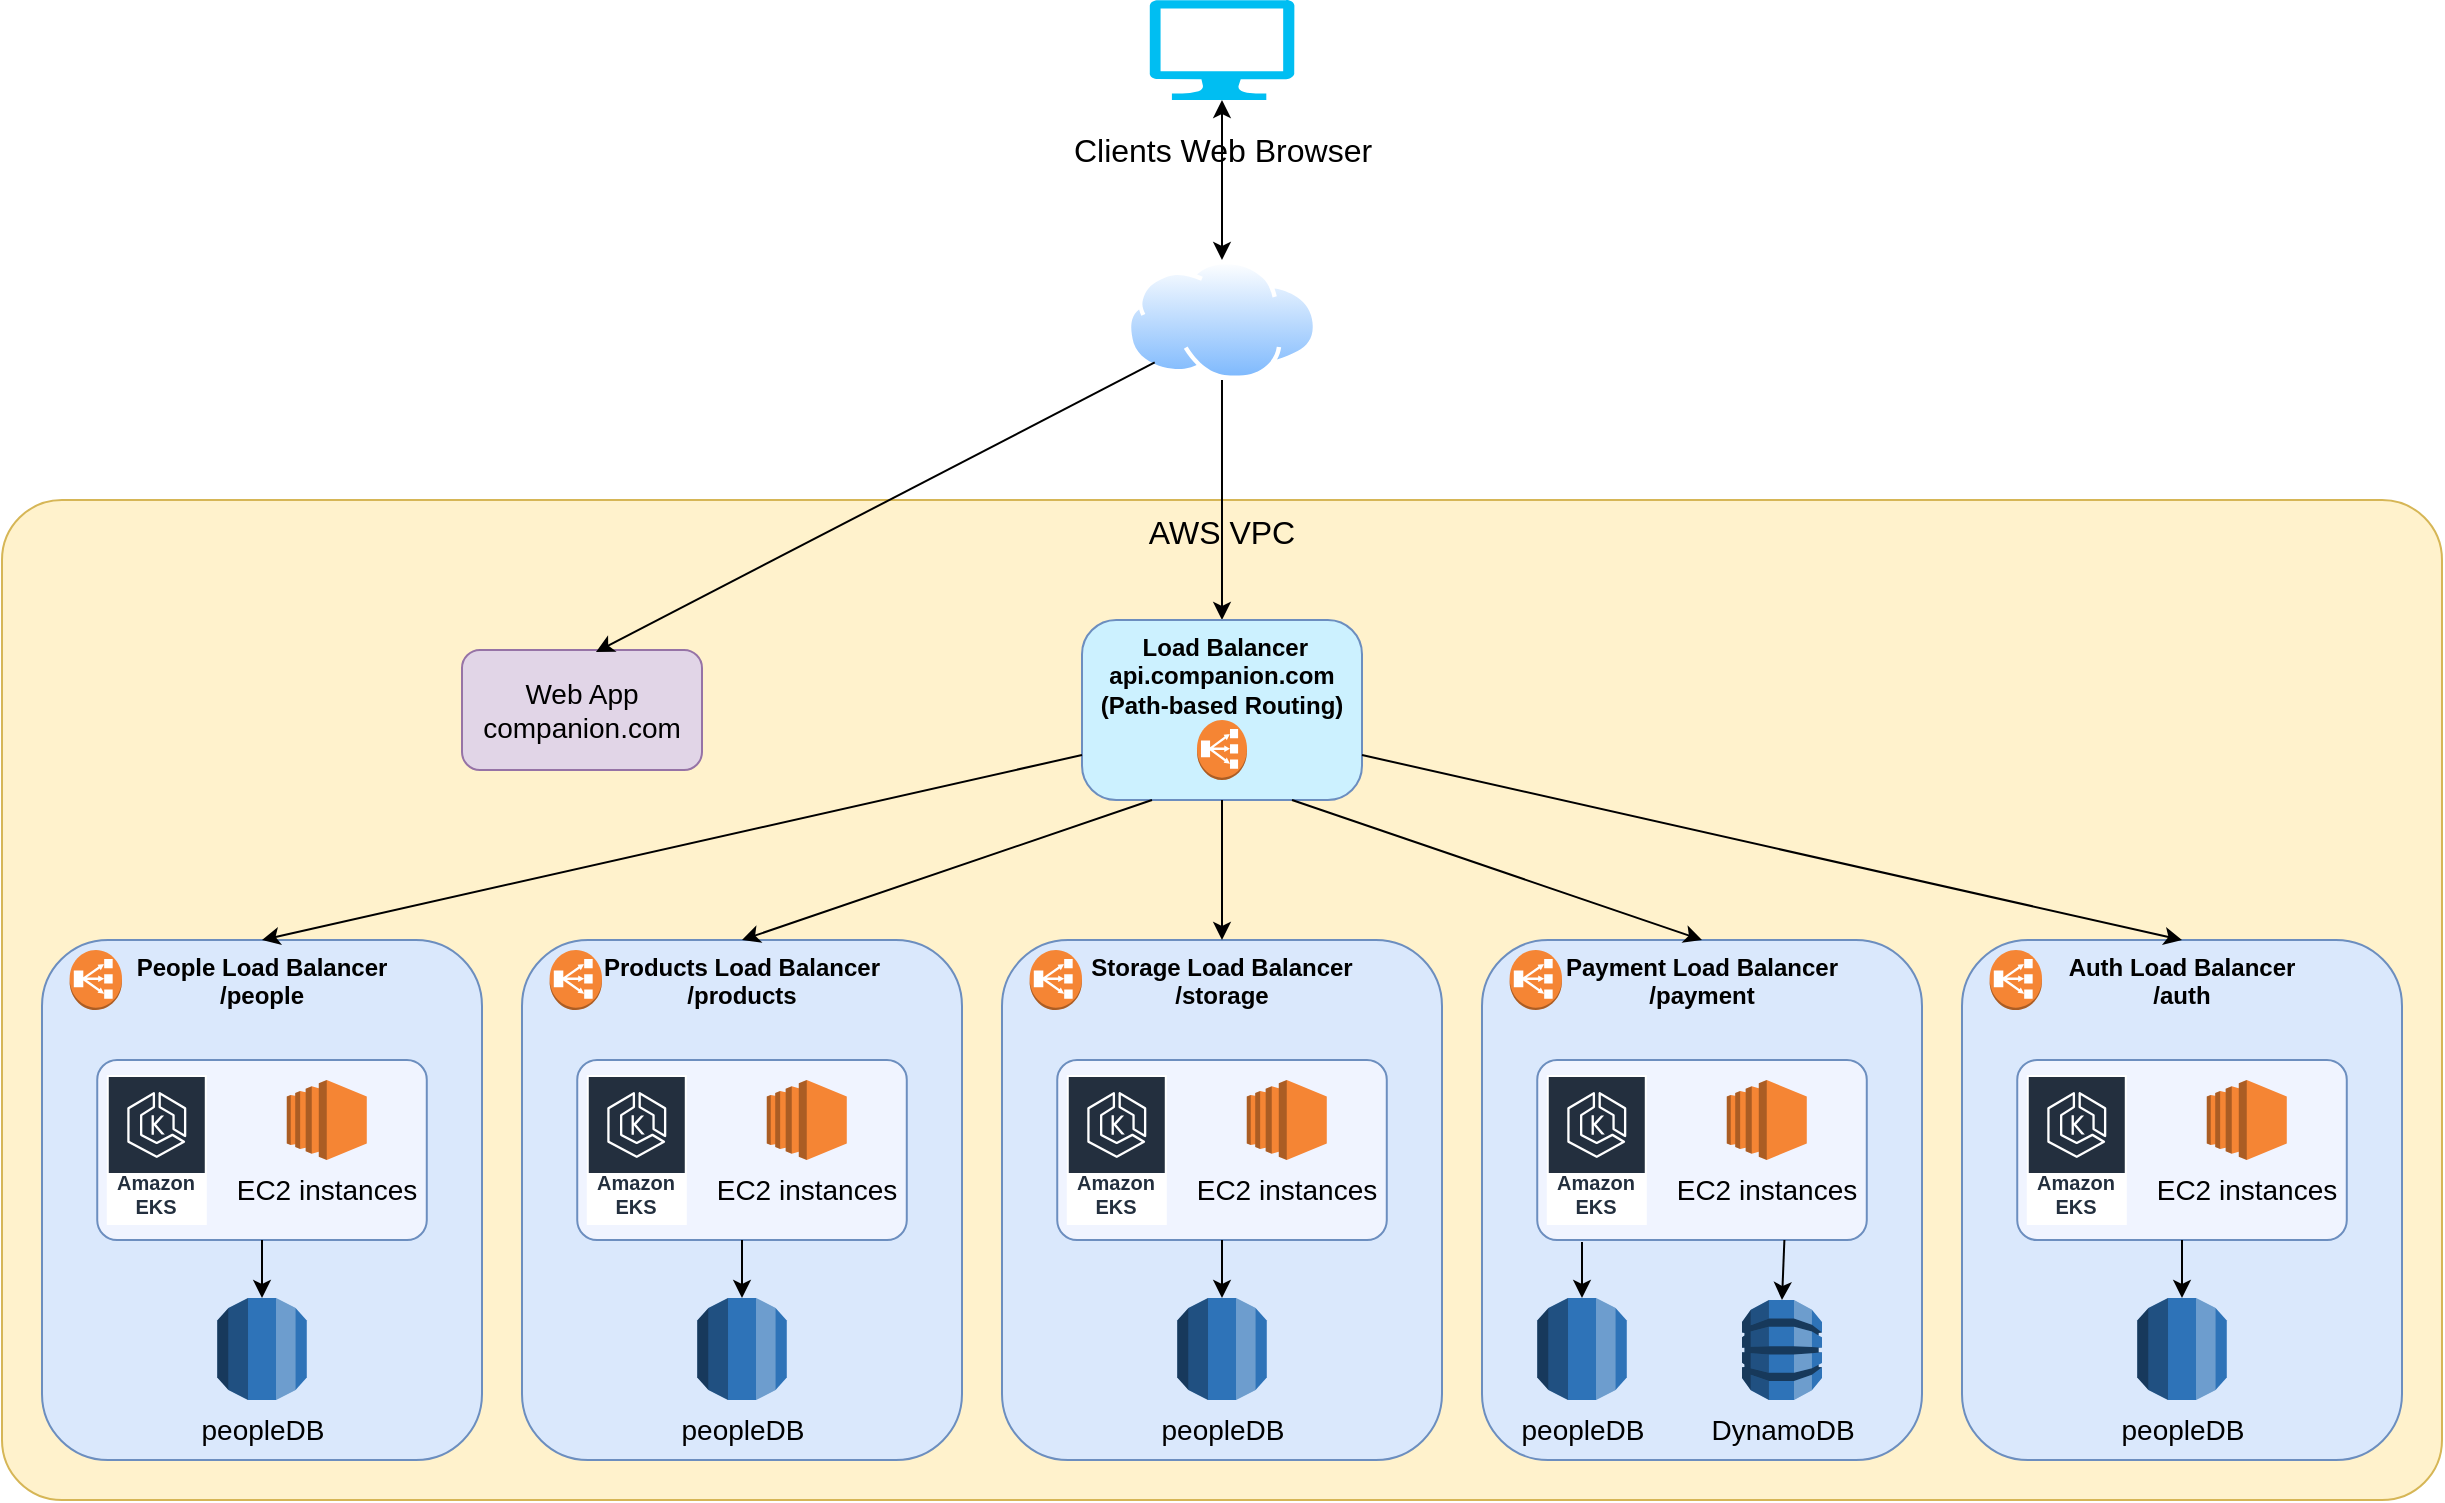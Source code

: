 <mxfile version="13.6.6" type="device"><diagram id="oH5o9qrXdouzIUf-zzGI" name="Page-1"><mxGraphModel dx="2148" dy="843" grid="1" gridSize="10" guides="1" tooltips="1" connect="1" arrows="1" fold="1" page="1" pageScale="1" pageWidth="850" pageHeight="1100" math="0" shadow="0"><root><mxCell id="0"/><mxCell id="1" parent="0"/><mxCell id="0s56FaPyDo7Vmw3Eu0Lo-19" value="AWS VPC" style="rounded=1;whiteSpace=wrap;html=1;fontSize=16;fillColor=#fff2cc;strokeColor=#d6b656;align=center;verticalAlign=top;arcSize=6;" vertex="1" parent="1"><mxGeometry x="-160" y="280" width="1220" height="500" as="geometry"/></mxCell><mxCell id="0s56FaPyDo7Vmw3Eu0Lo-20" value="" style="aspect=fixed;perimeter=ellipsePerimeter;html=1;align=center;shadow=0;dashed=0;spacingTop=3;image;image=img/lib/active_directory/internet_cloud.svg;fontSize=16;" vertex="1" parent="1"><mxGeometry x="402.38" y="160" width="95.23" height="60" as="geometry"/></mxCell><mxCell id="0s56FaPyDo7Vmw3Eu0Lo-21" value="&lt;div style=&quot;font-size: 14px;&quot;&gt;Web App&lt;/div&gt;&lt;div style=&quot;font-size: 14px;&quot;&gt;companion.com&lt;br style=&quot;font-size: 14px;&quot;&gt;&lt;/div&gt;" style="rounded=1;whiteSpace=wrap;html=1;fontSize=14;align=center;fillColor=#e1d5e7;strokeColor=#9673a6;" vertex="1" parent="1"><mxGeometry x="70" y="355" width="120" height="60" as="geometry"/></mxCell><mxCell id="0s56FaPyDo7Vmw3Eu0Lo-22" value="" style="endArrow=none;startArrow=classic;html=1;fontSize=16;exitX=0.558;exitY=0.017;exitDx=0;exitDy=0;exitPerimeter=0;entryX=0;entryY=1;entryDx=0;entryDy=0;endFill=0;" edge="1" parent="1" source="0s56FaPyDo7Vmw3Eu0Lo-21" target="0s56FaPyDo7Vmw3Eu0Lo-20"><mxGeometry width="50" height="50" relative="1" as="geometry"><mxPoint x="30" y="290" as="sourcePoint"/><mxPoint x="80" y="240" as="targetPoint"/></mxGeometry></mxCell><mxCell id="0s56FaPyDo7Vmw3Eu0Lo-23" value="Clients Web Browser" style="verticalLabelPosition=bottom;html=1;verticalAlign=middle;align=center;strokeColor=none;fillColor=#00BEF2;shape=mxgraph.azure.computer;pointerEvents=1;fontSize=16;" vertex="1" parent="1"><mxGeometry x="413.8" y="30" width="72.39" height="50" as="geometry"/></mxCell><mxCell id="0s56FaPyDo7Vmw3Eu0Lo-24" value="" style="endArrow=classic;startArrow=classic;html=1;fontSize=16;exitX=0.5;exitY=0;exitDx=0;exitDy=0;entryX=0.5;entryY=1;entryDx=0;entryDy=0;entryPerimeter=0;" edge="1" parent="1" source="0s56FaPyDo7Vmw3Eu0Lo-20" target="0s56FaPyDo7Vmw3Eu0Lo-23"><mxGeometry width="50" height="50" relative="1" as="geometry"><mxPoint x="522.38" y="169.67" as="sourcePoint"/><mxPoint x="699.586" y="-19.999" as="targetPoint"/></mxGeometry></mxCell><mxCell id="0s56FaPyDo7Vmw3Eu0Lo-32" value="" style="endArrow=none;startArrow=classic;html=1;fontSize=16;exitX=0.5;exitY=0;exitDx=0;exitDy=0;entryX=0.5;entryY=1;entryDx=0;entryDy=0;endFill=0;" edge="1" parent="1" source="0s56FaPyDo7Vmw3Eu0Lo-29" target="0s56FaPyDo7Vmw3Eu0Lo-20"><mxGeometry width="50" height="50" relative="1" as="geometry"><mxPoint x="36.96" y="311.02" as="sourcePoint"/><mxPoint x="214.166" y="121.351" as="targetPoint"/></mxGeometry></mxCell><mxCell id="0s56FaPyDo7Vmw3Eu0Lo-35" value="" style="group" vertex="1" connectable="0" parent="1"><mxGeometry x="380" y="340" width="140.0" height="90" as="geometry"/></mxCell><mxCell id="0s56FaPyDo7Vmw3Eu0Lo-29" value="&lt;div&gt;&amp;nbsp;Load Balancer&lt;/div&gt;&lt;div&gt;api.companion.com&lt;br&gt;&lt;/div&gt;&lt;div&gt;(Path-based Routing)&lt;/div&gt;" style="whiteSpace=wrap;html=1;rounded=1;fontStyle=1;strokeColor=#6c8ebf;fillColor=#CCF1FF;verticalAlign=top;arcSize=19;align=center;" vertex="1" parent="0s56FaPyDo7Vmw3Eu0Lo-35"><mxGeometry width="140" height="90" as="geometry"/></mxCell><mxCell id="0s56FaPyDo7Vmw3Eu0Lo-28" value="" style="outlineConnect=0;dashed=0;verticalLabelPosition=bottom;verticalAlign=top;align=center;html=1;shape=mxgraph.aws3.classic_load_balancer;fillColor=#F58534;gradientColor=none;fontSize=16;" vertex="1" parent="0s56FaPyDo7Vmw3Eu0Lo-35"><mxGeometry x="57.5" y="50" width="25" height="30" as="geometry"/></mxCell><mxCell id="0s56FaPyDo7Vmw3Eu0Lo-45" value="" style="group" vertex="1" connectable="0" parent="1"><mxGeometry x="-140" y="500" width="220" height="260" as="geometry"/></mxCell><mxCell id="0s56FaPyDo7Vmw3Eu0Lo-11" value="&lt;div&gt;People Load Balancer&lt;br&gt;&lt;/div&gt;/people" style="whiteSpace=wrap;html=1;rounded=1;fontStyle=1;strokeColor=#6c8ebf;fillColor=#dae8fc;verticalAlign=top;align=center;" vertex="1" parent="0s56FaPyDo7Vmw3Eu0Lo-45"><mxGeometry width="220" height="260" as="geometry"/></mxCell><mxCell id="0s56FaPyDo7Vmw3Eu0Lo-34" value="" style="outlineConnect=0;dashed=0;verticalLabelPosition=bottom;verticalAlign=top;align=center;html=1;shape=mxgraph.aws3.classic_load_balancer;fillColor=#F58534;gradientColor=none;fontSize=14;" vertex="1" parent="0s56FaPyDo7Vmw3Eu0Lo-45"><mxGeometry x="13.81" y="5" width="26.19" height="30" as="geometry"/></mxCell><mxCell id="0s56FaPyDo7Vmw3Eu0Lo-39" value="" style="group" vertex="1" connectable="0" parent="0s56FaPyDo7Vmw3Eu0Lo-45"><mxGeometry x="27.62" y="60" width="164.77" height="90" as="geometry"/></mxCell><mxCell id="0s56FaPyDo7Vmw3Eu0Lo-37" value="" style="whiteSpace=wrap;html=1;rounded=1;fontStyle=1;strokeColor=#6c8ebf;fillColor=#F0F4FF;verticalAlign=top;arcSize=11;" vertex="1" parent="0s56FaPyDo7Vmw3Eu0Lo-39"><mxGeometry width="164.77" height="90" as="geometry"/></mxCell><mxCell id="0s56FaPyDo7Vmw3Eu0Lo-36" value="Amazon EKS" style="outlineConnect=0;fontColor=#232F3E;gradientColor=none;strokeColor=#ffffff;fillColor=#232F3E;dashed=0;verticalLabelPosition=middle;verticalAlign=bottom;align=center;html=1;whiteSpace=wrap;fontSize=10;fontStyle=1;spacing=3;shape=mxgraph.aws4.productIcon;prIcon=mxgraph.aws4.eks;" vertex="1" parent="0s56FaPyDo7Vmw3Eu0Lo-39"><mxGeometry x="4.77" y="7.5" width="50" height="75" as="geometry"/></mxCell><mxCell id="0s56FaPyDo7Vmw3Eu0Lo-38" value="EC2 instances" style="outlineConnect=0;dashed=0;verticalLabelPosition=bottom;verticalAlign=top;align=center;html=1;shape=mxgraph.aws3.ec2;fillColor=#F58534;gradientColor=none;fontSize=14;" vertex="1" parent="0s56FaPyDo7Vmw3Eu0Lo-39"><mxGeometry x="94.77" y="10" width="40" height="40" as="geometry"/></mxCell><mxCell id="0s56FaPyDo7Vmw3Eu0Lo-41" value="peopleDB" style="outlineConnect=0;dashed=0;verticalLabelPosition=bottom;verticalAlign=top;align=center;html=1;shape=mxgraph.aws3.rds;fillColor=#2E73B8;gradientColor=none;fontSize=14;" vertex="1" parent="0s56FaPyDo7Vmw3Eu0Lo-45"><mxGeometry x="87.62" y="179" width="44.77" height="51" as="geometry"/></mxCell><mxCell id="0s56FaPyDo7Vmw3Eu0Lo-44" value="" style="endArrow=classic;html=1;fontSize=14;entryX=0.5;entryY=0;entryDx=0;entryDy=0;entryPerimeter=0;exitX=0.5;exitY=1;exitDx=0;exitDy=0;" edge="1" parent="0s56FaPyDo7Vmw3Eu0Lo-45" source="0s56FaPyDo7Vmw3Eu0Lo-37" target="0s56FaPyDo7Vmw3Eu0Lo-41"><mxGeometry width="50" height="50" relative="1" as="geometry"><mxPoint x="210" y="80" as="sourcePoint"/><mxPoint x="260" y="30" as="targetPoint"/></mxGeometry></mxCell><mxCell id="0s56FaPyDo7Vmw3Eu0Lo-46" value="" style="group" vertex="1" connectable="0" parent="1"><mxGeometry x="100" y="500" width="220" height="260" as="geometry"/></mxCell><mxCell id="0s56FaPyDo7Vmw3Eu0Lo-47" value="&lt;div&gt;Products Load Balancer&lt;br&gt;&lt;/div&gt;/products" style="whiteSpace=wrap;html=1;rounded=1;fontStyle=1;strokeColor=#6c8ebf;fillColor=#dae8fc;verticalAlign=top;align=center;" vertex="1" parent="0s56FaPyDo7Vmw3Eu0Lo-46"><mxGeometry width="220" height="260" as="geometry"/></mxCell><mxCell id="0s56FaPyDo7Vmw3Eu0Lo-48" value="" style="outlineConnect=0;dashed=0;verticalLabelPosition=bottom;verticalAlign=top;align=center;html=1;shape=mxgraph.aws3.classic_load_balancer;fillColor=#F58534;gradientColor=none;fontSize=14;" vertex="1" parent="0s56FaPyDo7Vmw3Eu0Lo-46"><mxGeometry x="13.81" y="5" width="26.19" height="30" as="geometry"/></mxCell><mxCell id="0s56FaPyDo7Vmw3Eu0Lo-49" value="" style="group" vertex="1" connectable="0" parent="0s56FaPyDo7Vmw3Eu0Lo-46"><mxGeometry x="27.62" y="60" width="164.77" height="90" as="geometry"/></mxCell><mxCell id="0s56FaPyDo7Vmw3Eu0Lo-50" value="" style="whiteSpace=wrap;html=1;rounded=1;fontStyle=1;strokeColor=#6c8ebf;fillColor=#F0F4FF;verticalAlign=top;arcSize=11;" vertex="1" parent="0s56FaPyDo7Vmw3Eu0Lo-49"><mxGeometry width="164.77" height="90" as="geometry"/></mxCell><mxCell id="0s56FaPyDo7Vmw3Eu0Lo-51" value="Amazon EKS" style="outlineConnect=0;fontColor=#232F3E;gradientColor=none;strokeColor=#ffffff;fillColor=#232F3E;dashed=0;verticalLabelPosition=middle;verticalAlign=bottom;align=center;html=1;whiteSpace=wrap;fontSize=10;fontStyle=1;spacing=3;shape=mxgraph.aws4.productIcon;prIcon=mxgraph.aws4.eks;" vertex="1" parent="0s56FaPyDo7Vmw3Eu0Lo-49"><mxGeometry x="4.77" y="7.5" width="50" height="75" as="geometry"/></mxCell><mxCell id="0s56FaPyDo7Vmw3Eu0Lo-52" value="EC2 instances" style="outlineConnect=0;dashed=0;verticalLabelPosition=bottom;verticalAlign=top;align=center;html=1;shape=mxgraph.aws3.ec2;fillColor=#F58534;gradientColor=none;fontSize=14;" vertex="1" parent="0s56FaPyDo7Vmw3Eu0Lo-49"><mxGeometry x="94.77" y="10" width="40" height="40" as="geometry"/></mxCell><mxCell id="0s56FaPyDo7Vmw3Eu0Lo-53" value="peopleDB" style="outlineConnect=0;dashed=0;verticalLabelPosition=bottom;verticalAlign=top;align=center;html=1;shape=mxgraph.aws3.rds;fillColor=#2E73B8;gradientColor=none;fontSize=14;" vertex="1" parent="0s56FaPyDo7Vmw3Eu0Lo-46"><mxGeometry x="87.62" y="179" width="44.77" height="51" as="geometry"/></mxCell><mxCell id="0s56FaPyDo7Vmw3Eu0Lo-54" value="" style="endArrow=classic;html=1;fontSize=14;entryX=0.5;entryY=0;entryDx=0;entryDy=0;entryPerimeter=0;exitX=0.5;exitY=1;exitDx=0;exitDy=0;" edge="1" parent="0s56FaPyDo7Vmw3Eu0Lo-46" source="0s56FaPyDo7Vmw3Eu0Lo-50" target="0s56FaPyDo7Vmw3Eu0Lo-53"><mxGeometry width="50" height="50" relative="1" as="geometry"><mxPoint x="210" y="80" as="sourcePoint"/><mxPoint x="260" y="30" as="targetPoint"/></mxGeometry></mxCell><mxCell id="0s56FaPyDo7Vmw3Eu0Lo-55" value="" style="group" vertex="1" connectable="0" parent="1"><mxGeometry x="340" y="500" width="220" height="260" as="geometry"/></mxCell><mxCell id="0s56FaPyDo7Vmw3Eu0Lo-56" value="&lt;div&gt;Storage Load Balancer&lt;br&gt;&lt;/div&gt;/storage" style="whiteSpace=wrap;html=1;rounded=1;fontStyle=1;strokeColor=#6c8ebf;fillColor=#dae8fc;verticalAlign=top;align=center;" vertex="1" parent="0s56FaPyDo7Vmw3Eu0Lo-55"><mxGeometry width="220" height="260" as="geometry"/></mxCell><mxCell id="0s56FaPyDo7Vmw3Eu0Lo-57" value="" style="outlineConnect=0;dashed=0;verticalLabelPosition=bottom;verticalAlign=top;align=center;html=1;shape=mxgraph.aws3.classic_load_balancer;fillColor=#F58534;gradientColor=none;fontSize=14;" vertex="1" parent="0s56FaPyDo7Vmw3Eu0Lo-55"><mxGeometry x="13.81" y="5" width="26.19" height="30" as="geometry"/></mxCell><mxCell id="0s56FaPyDo7Vmw3Eu0Lo-58" value="" style="group" vertex="1" connectable="0" parent="0s56FaPyDo7Vmw3Eu0Lo-55"><mxGeometry x="27.62" y="60" width="164.77" height="90" as="geometry"/></mxCell><mxCell id="0s56FaPyDo7Vmw3Eu0Lo-59" value="" style="whiteSpace=wrap;html=1;rounded=1;fontStyle=1;strokeColor=#6c8ebf;fillColor=#F0F4FF;verticalAlign=top;arcSize=11;" vertex="1" parent="0s56FaPyDo7Vmw3Eu0Lo-58"><mxGeometry width="164.77" height="90" as="geometry"/></mxCell><mxCell id="0s56FaPyDo7Vmw3Eu0Lo-60" value="Amazon EKS" style="outlineConnect=0;fontColor=#232F3E;gradientColor=none;strokeColor=#ffffff;fillColor=#232F3E;dashed=0;verticalLabelPosition=middle;verticalAlign=bottom;align=center;html=1;whiteSpace=wrap;fontSize=10;fontStyle=1;spacing=3;shape=mxgraph.aws4.productIcon;prIcon=mxgraph.aws4.eks;" vertex="1" parent="0s56FaPyDo7Vmw3Eu0Lo-58"><mxGeometry x="4.77" y="7.5" width="50" height="75" as="geometry"/></mxCell><mxCell id="0s56FaPyDo7Vmw3Eu0Lo-61" value="EC2 instances" style="outlineConnect=0;dashed=0;verticalLabelPosition=bottom;verticalAlign=top;align=center;html=1;shape=mxgraph.aws3.ec2;fillColor=#F58534;gradientColor=none;fontSize=14;" vertex="1" parent="0s56FaPyDo7Vmw3Eu0Lo-58"><mxGeometry x="94.77" y="10" width="40" height="40" as="geometry"/></mxCell><mxCell id="0s56FaPyDo7Vmw3Eu0Lo-62" value="peopleDB" style="outlineConnect=0;dashed=0;verticalLabelPosition=bottom;verticalAlign=top;align=center;html=1;shape=mxgraph.aws3.rds;fillColor=#2E73B8;gradientColor=none;fontSize=14;" vertex="1" parent="0s56FaPyDo7Vmw3Eu0Lo-55"><mxGeometry x="87.62" y="179" width="44.77" height="51" as="geometry"/></mxCell><mxCell id="0s56FaPyDo7Vmw3Eu0Lo-63" value="" style="endArrow=classic;html=1;fontSize=14;entryX=0.5;entryY=0;entryDx=0;entryDy=0;entryPerimeter=0;exitX=0.5;exitY=1;exitDx=0;exitDy=0;" edge="1" parent="0s56FaPyDo7Vmw3Eu0Lo-55" source="0s56FaPyDo7Vmw3Eu0Lo-59" target="0s56FaPyDo7Vmw3Eu0Lo-62"><mxGeometry width="50" height="50" relative="1" as="geometry"><mxPoint x="210" y="80" as="sourcePoint"/><mxPoint x="260" y="30" as="targetPoint"/></mxGeometry></mxCell><mxCell id="0s56FaPyDo7Vmw3Eu0Lo-64" value="" style="group" vertex="1" connectable="0" parent="1"><mxGeometry x="580" y="500" width="220" height="260" as="geometry"/></mxCell><mxCell id="0s56FaPyDo7Vmw3Eu0Lo-65" value="&lt;div&gt;Payment Load Balancer&lt;br&gt;&lt;/div&gt;/payment" style="whiteSpace=wrap;html=1;rounded=1;fontStyle=1;strokeColor=#6c8ebf;fillColor=#dae8fc;verticalAlign=top;align=center;" vertex="1" parent="0s56FaPyDo7Vmw3Eu0Lo-64"><mxGeometry width="220" height="260" as="geometry"/></mxCell><mxCell id="0s56FaPyDo7Vmw3Eu0Lo-66" value="" style="outlineConnect=0;dashed=0;verticalLabelPosition=bottom;verticalAlign=top;align=center;html=1;shape=mxgraph.aws3.classic_load_balancer;fillColor=#F58534;gradientColor=none;fontSize=14;" vertex="1" parent="0s56FaPyDo7Vmw3Eu0Lo-64"><mxGeometry x="13.81" y="5" width="26.19" height="30" as="geometry"/></mxCell><mxCell id="0s56FaPyDo7Vmw3Eu0Lo-67" value="" style="group" vertex="1" connectable="0" parent="0s56FaPyDo7Vmw3Eu0Lo-64"><mxGeometry x="27.62" y="60" width="164.77" height="90" as="geometry"/></mxCell><mxCell id="0s56FaPyDo7Vmw3Eu0Lo-68" value="" style="whiteSpace=wrap;html=1;rounded=1;fontStyle=1;strokeColor=#6c8ebf;fillColor=#F0F4FF;verticalAlign=top;arcSize=11;" vertex="1" parent="0s56FaPyDo7Vmw3Eu0Lo-67"><mxGeometry width="164.77" height="90" as="geometry"/></mxCell><mxCell id="0s56FaPyDo7Vmw3Eu0Lo-69" value="Amazon EKS" style="outlineConnect=0;fontColor=#232F3E;gradientColor=none;strokeColor=#ffffff;fillColor=#232F3E;dashed=0;verticalLabelPosition=middle;verticalAlign=bottom;align=center;html=1;whiteSpace=wrap;fontSize=10;fontStyle=1;spacing=3;shape=mxgraph.aws4.productIcon;prIcon=mxgraph.aws4.eks;" vertex="1" parent="0s56FaPyDo7Vmw3Eu0Lo-67"><mxGeometry x="4.77" y="7.5" width="50" height="75" as="geometry"/></mxCell><mxCell id="0s56FaPyDo7Vmw3Eu0Lo-70" value="EC2 instances" style="outlineConnect=0;dashed=0;verticalLabelPosition=bottom;verticalAlign=top;align=center;html=1;shape=mxgraph.aws3.ec2;fillColor=#F58534;gradientColor=none;fontSize=14;" vertex="1" parent="0s56FaPyDo7Vmw3Eu0Lo-67"><mxGeometry x="94.77" y="10" width="40" height="40" as="geometry"/></mxCell><mxCell id="0s56FaPyDo7Vmw3Eu0Lo-71" value="peopleDB" style="outlineConnect=0;dashed=0;verticalLabelPosition=bottom;verticalAlign=top;align=center;html=1;shape=mxgraph.aws3.rds;fillColor=#2E73B8;gradientColor=none;fontSize=14;" vertex="1" parent="0s56FaPyDo7Vmw3Eu0Lo-64"><mxGeometry x="27.62" y="179" width="44.77" height="51" as="geometry"/></mxCell><mxCell id="0s56FaPyDo7Vmw3Eu0Lo-72" value="" style="endArrow=classic;html=1;fontSize=14;entryX=0.5;entryY=0;entryDx=0;entryDy=0;entryPerimeter=0;" edge="1" parent="0s56FaPyDo7Vmw3Eu0Lo-64" target="0s56FaPyDo7Vmw3Eu0Lo-71"><mxGeometry width="50" height="50" relative="1" as="geometry"><mxPoint x="50" y="151" as="sourcePoint"/><mxPoint x="260" y="30" as="targetPoint"/></mxGeometry></mxCell><mxCell id="0s56FaPyDo7Vmw3Eu0Lo-87" value="DynamoDB" style="outlineConnect=0;dashed=0;verticalLabelPosition=bottom;verticalAlign=top;align=center;html=1;shape=mxgraph.aws3.dynamo_db;fillColor=#2E73B8;gradientColor=none;fontSize=14;" vertex="1" parent="0s56FaPyDo7Vmw3Eu0Lo-64"><mxGeometry x="130" y="180" width="40" height="50" as="geometry"/></mxCell><mxCell id="0s56FaPyDo7Vmw3Eu0Lo-88" value="" style="endArrow=classic;html=1;fontSize=14;entryX=0.5;entryY=0;entryDx=0;entryDy=0;entryPerimeter=0;exitX=0.75;exitY=1;exitDx=0;exitDy=0;" edge="1" parent="0s56FaPyDo7Vmw3Eu0Lo-64" source="0s56FaPyDo7Vmw3Eu0Lo-68" target="0s56FaPyDo7Vmw3Eu0Lo-87"><mxGeometry width="50" height="50" relative="1" as="geometry"><mxPoint x="60" y="161" as="sourcePoint"/><mxPoint x="60.005" y="189" as="targetPoint"/></mxGeometry></mxCell><mxCell id="0s56FaPyDo7Vmw3Eu0Lo-73" value="" style="group" vertex="1" connectable="0" parent="1"><mxGeometry x="820" y="500" width="220" height="260" as="geometry"/></mxCell><mxCell id="0s56FaPyDo7Vmw3Eu0Lo-74" value="&lt;div&gt;Auth Load Balancer&lt;br&gt;&lt;/div&gt;/auth" style="whiteSpace=wrap;html=1;rounded=1;fontStyle=1;strokeColor=#6c8ebf;fillColor=#dae8fc;verticalAlign=top;align=center;" vertex="1" parent="0s56FaPyDo7Vmw3Eu0Lo-73"><mxGeometry width="220" height="260" as="geometry"/></mxCell><mxCell id="0s56FaPyDo7Vmw3Eu0Lo-75" value="" style="outlineConnect=0;dashed=0;verticalLabelPosition=bottom;verticalAlign=top;align=center;html=1;shape=mxgraph.aws3.classic_load_balancer;fillColor=#F58534;gradientColor=none;fontSize=14;" vertex="1" parent="0s56FaPyDo7Vmw3Eu0Lo-73"><mxGeometry x="13.81" y="5" width="26.19" height="30" as="geometry"/></mxCell><mxCell id="0s56FaPyDo7Vmw3Eu0Lo-76" value="" style="group" vertex="1" connectable="0" parent="0s56FaPyDo7Vmw3Eu0Lo-73"><mxGeometry x="27.62" y="60" width="164.77" height="90" as="geometry"/></mxCell><mxCell id="0s56FaPyDo7Vmw3Eu0Lo-77" value="" style="whiteSpace=wrap;html=1;rounded=1;fontStyle=1;strokeColor=#6c8ebf;fillColor=#F0F4FF;verticalAlign=top;arcSize=11;" vertex="1" parent="0s56FaPyDo7Vmw3Eu0Lo-76"><mxGeometry width="164.77" height="90" as="geometry"/></mxCell><mxCell id="0s56FaPyDo7Vmw3Eu0Lo-78" value="Amazon EKS" style="outlineConnect=0;fontColor=#232F3E;gradientColor=none;strokeColor=#ffffff;fillColor=#232F3E;dashed=0;verticalLabelPosition=middle;verticalAlign=bottom;align=center;html=1;whiteSpace=wrap;fontSize=10;fontStyle=1;spacing=3;shape=mxgraph.aws4.productIcon;prIcon=mxgraph.aws4.eks;" vertex="1" parent="0s56FaPyDo7Vmw3Eu0Lo-76"><mxGeometry x="4.77" y="7.5" width="50" height="75" as="geometry"/></mxCell><mxCell id="0s56FaPyDo7Vmw3Eu0Lo-79" value="EC2 instances" style="outlineConnect=0;dashed=0;verticalLabelPosition=bottom;verticalAlign=top;align=center;html=1;shape=mxgraph.aws3.ec2;fillColor=#F58534;gradientColor=none;fontSize=14;" vertex="1" parent="0s56FaPyDo7Vmw3Eu0Lo-76"><mxGeometry x="94.77" y="10" width="40" height="40" as="geometry"/></mxCell><mxCell id="0s56FaPyDo7Vmw3Eu0Lo-80" value="peopleDB" style="outlineConnect=0;dashed=0;verticalLabelPosition=bottom;verticalAlign=top;align=center;html=1;shape=mxgraph.aws3.rds;fillColor=#2E73B8;gradientColor=none;fontSize=14;" vertex="1" parent="0s56FaPyDo7Vmw3Eu0Lo-73"><mxGeometry x="87.62" y="179" width="44.77" height="51" as="geometry"/></mxCell><mxCell id="0s56FaPyDo7Vmw3Eu0Lo-81" value="" style="endArrow=classic;html=1;fontSize=14;entryX=0.5;entryY=0;entryDx=0;entryDy=0;entryPerimeter=0;exitX=0.5;exitY=1;exitDx=0;exitDy=0;" edge="1" parent="0s56FaPyDo7Vmw3Eu0Lo-73" source="0s56FaPyDo7Vmw3Eu0Lo-77" target="0s56FaPyDo7Vmw3Eu0Lo-80"><mxGeometry width="50" height="50" relative="1" as="geometry"><mxPoint x="210" y="80" as="sourcePoint"/><mxPoint x="260" y="30" as="targetPoint"/></mxGeometry></mxCell><mxCell id="0s56FaPyDo7Vmw3Eu0Lo-82" value="" style="endArrow=classic;html=1;fontSize=14;exitX=0.5;exitY=1;exitDx=0;exitDy=0;entryX=0.5;entryY=0;entryDx=0;entryDy=0;" edge="1" parent="1" source="0s56FaPyDo7Vmw3Eu0Lo-29" target="0s56FaPyDo7Vmw3Eu0Lo-56"><mxGeometry width="50" height="50" relative="1" as="geometry"><mxPoint x="410" y="550" as="sourcePoint"/><mxPoint x="460" y="500" as="targetPoint"/></mxGeometry></mxCell><mxCell id="0s56FaPyDo7Vmw3Eu0Lo-83" value="" style="endArrow=classic;html=1;fontSize=14;exitX=0.75;exitY=1;exitDx=0;exitDy=0;entryX=0.5;entryY=0;entryDx=0;entryDy=0;" edge="1" parent="1" source="0s56FaPyDo7Vmw3Eu0Lo-29" target="0s56FaPyDo7Vmw3Eu0Lo-65"><mxGeometry width="50" height="50" relative="1" as="geometry"><mxPoint x="460" y="390" as="sourcePoint"/><mxPoint x="460" y="510" as="targetPoint"/></mxGeometry></mxCell><mxCell id="0s56FaPyDo7Vmw3Eu0Lo-84" value="" style="endArrow=classic;html=1;fontSize=14;exitX=1;exitY=0.75;exitDx=0;exitDy=0;entryX=0.5;entryY=0;entryDx=0;entryDy=0;" edge="1" parent="1" source="0s56FaPyDo7Vmw3Eu0Lo-29" target="0s56FaPyDo7Vmw3Eu0Lo-74"><mxGeometry width="50" height="50" relative="1" as="geometry"><mxPoint x="470" y="400" as="sourcePoint"/><mxPoint x="470" y="520" as="targetPoint"/></mxGeometry></mxCell><mxCell id="0s56FaPyDo7Vmw3Eu0Lo-85" value="" style="endArrow=classic;html=1;fontSize=14;exitX=0;exitY=0.75;exitDx=0;exitDy=0;entryX=0.5;entryY=0;entryDx=0;entryDy=0;" edge="1" parent="1" source="0s56FaPyDo7Vmw3Eu0Lo-29" target="0s56FaPyDo7Vmw3Eu0Lo-11"><mxGeometry width="50" height="50" relative="1" as="geometry"><mxPoint x="480" y="410" as="sourcePoint"/><mxPoint x="480" y="530" as="targetPoint"/></mxGeometry></mxCell><mxCell id="0s56FaPyDo7Vmw3Eu0Lo-86" value="" style="endArrow=classic;html=1;fontSize=14;exitX=0.25;exitY=1;exitDx=0;exitDy=0;entryX=0.5;entryY=0;entryDx=0;entryDy=0;" edge="1" parent="1" source="0s56FaPyDo7Vmw3Eu0Lo-29" target="0s56FaPyDo7Vmw3Eu0Lo-47"><mxGeometry width="50" height="50" relative="1" as="geometry"><mxPoint x="490" y="420" as="sourcePoint"/><mxPoint x="490" y="540" as="targetPoint"/></mxGeometry></mxCell></root></mxGraphModel></diagram></mxfile>